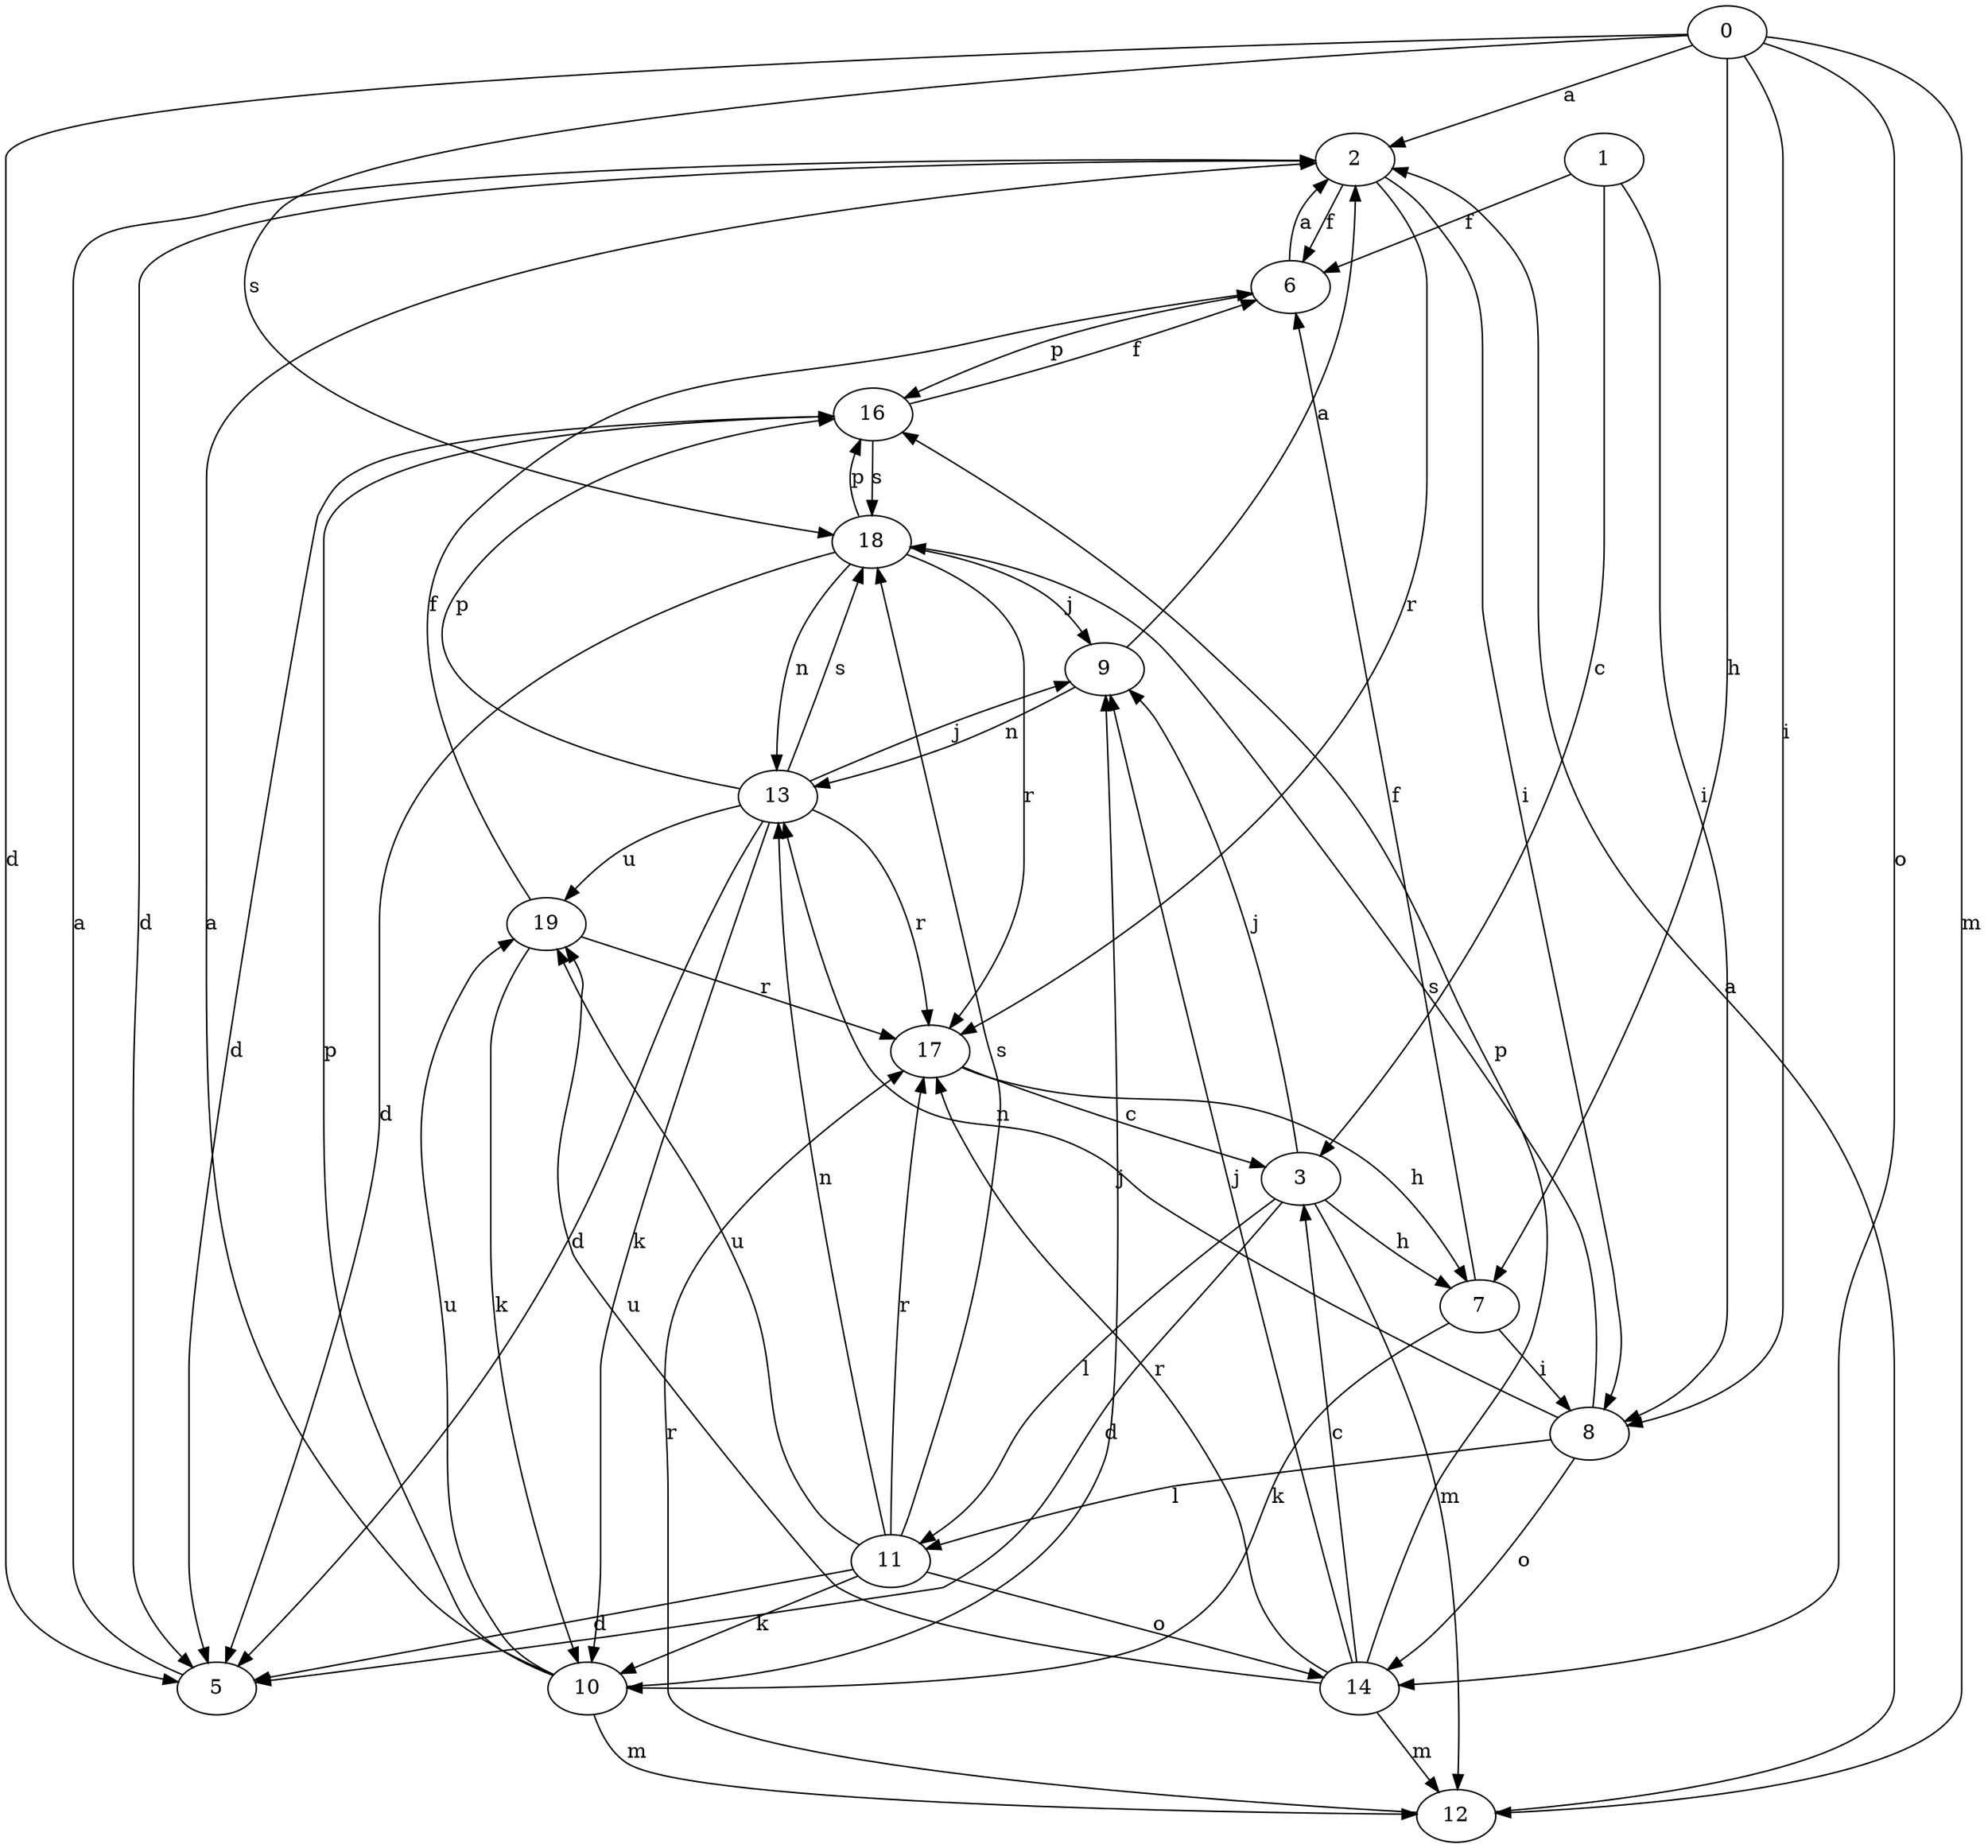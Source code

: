 strict digraph  {
0;
1;
2;
3;
5;
6;
7;
8;
9;
10;
11;
12;
13;
14;
16;
17;
18;
19;
0 -> 2  [label=a];
0 -> 5  [label=d];
0 -> 7  [label=h];
0 -> 8  [label=i];
0 -> 12  [label=m];
0 -> 14  [label=o];
0 -> 18  [label=s];
1 -> 3  [label=c];
1 -> 6  [label=f];
1 -> 8  [label=i];
2 -> 5  [label=d];
2 -> 6  [label=f];
2 -> 8  [label=i];
2 -> 17  [label=r];
3 -> 5  [label=d];
3 -> 7  [label=h];
3 -> 9  [label=j];
3 -> 11  [label=l];
3 -> 12  [label=m];
5 -> 2  [label=a];
6 -> 2  [label=a];
6 -> 16  [label=p];
7 -> 6  [label=f];
7 -> 8  [label=i];
7 -> 10  [label=k];
8 -> 11  [label=l];
8 -> 13  [label=n];
8 -> 14  [label=o];
8 -> 18  [label=s];
9 -> 2  [label=a];
9 -> 13  [label=n];
10 -> 2  [label=a];
10 -> 9  [label=j];
10 -> 12  [label=m];
10 -> 16  [label=p];
10 -> 19  [label=u];
11 -> 5  [label=d];
11 -> 10  [label=k];
11 -> 13  [label=n];
11 -> 14  [label=o];
11 -> 17  [label=r];
11 -> 18  [label=s];
11 -> 19  [label=u];
12 -> 2  [label=a];
12 -> 17  [label=r];
13 -> 5  [label=d];
13 -> 9  [label=j];
13 -> 10  [label=k];
13 -> 16  [label=p];
13 -> 17  [label=r];
13 -> 18  [label=s];
13 -> 19  [label=u];
14 -> 3  [label=c];
14 -> 9  [label=j];
14 -> 12  [label=m];
14 -> 16  [label=p];
14 -> 17  [label=r];
14 -> 19  [label=u];
16 -> 5  [label=d];
16 -> 6  [label=f];
16 -> 18  [label=s];
17 -> 3  [label=c];
17 -> 7  [label=h];
18 -> 5  [label=d];
18 -> 9  [label=j];
18 -> 13  [label=n];
18 -> 16  [label=p];
18 -> 17  [label=r];
19 -> 6  [label=f];
19 -> 10  [label=k];
19 -> 17  [label=r];
}
